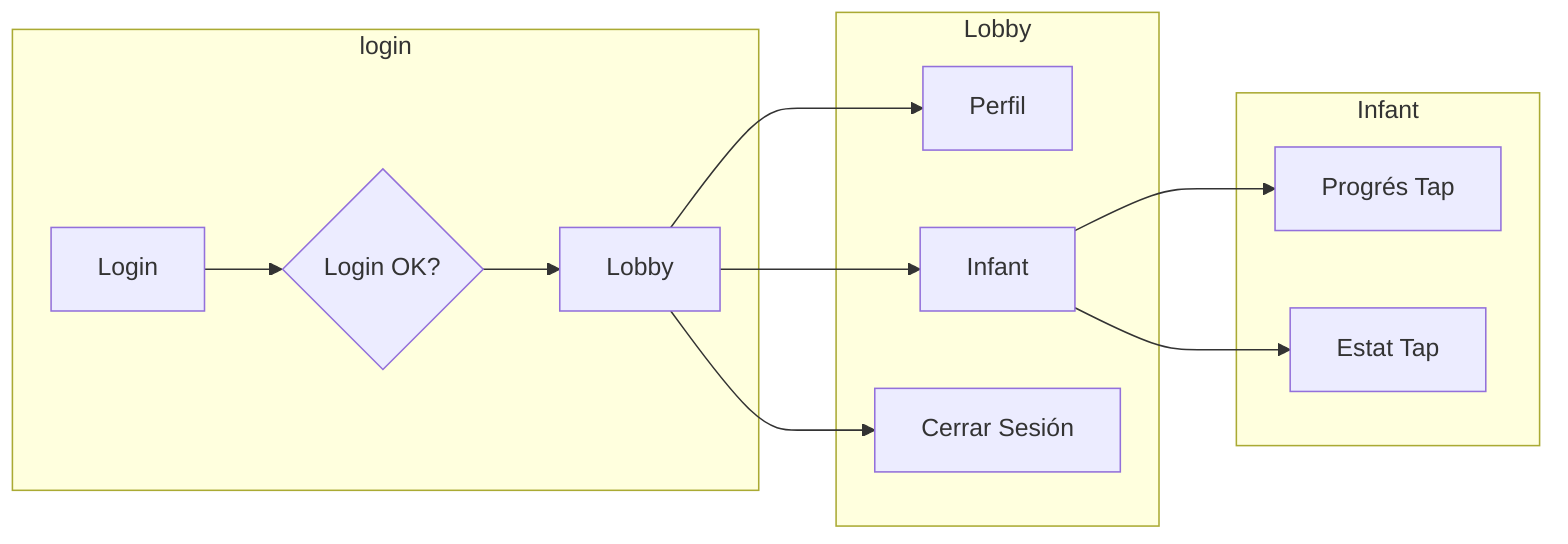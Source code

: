 flowchart LR
    subgraph login
        A[Login] --> B{Login OK?}
        B --> C[Lobby]
    end

    subgraph Lobby
        C --> H[Perfil]
        C --> J[Infant]
        C --> M[Cerrar Sesión]
    end

    subgraph Infant
        J --> O[Progrés Tap]
        J --> P[Estat Tap]
    end